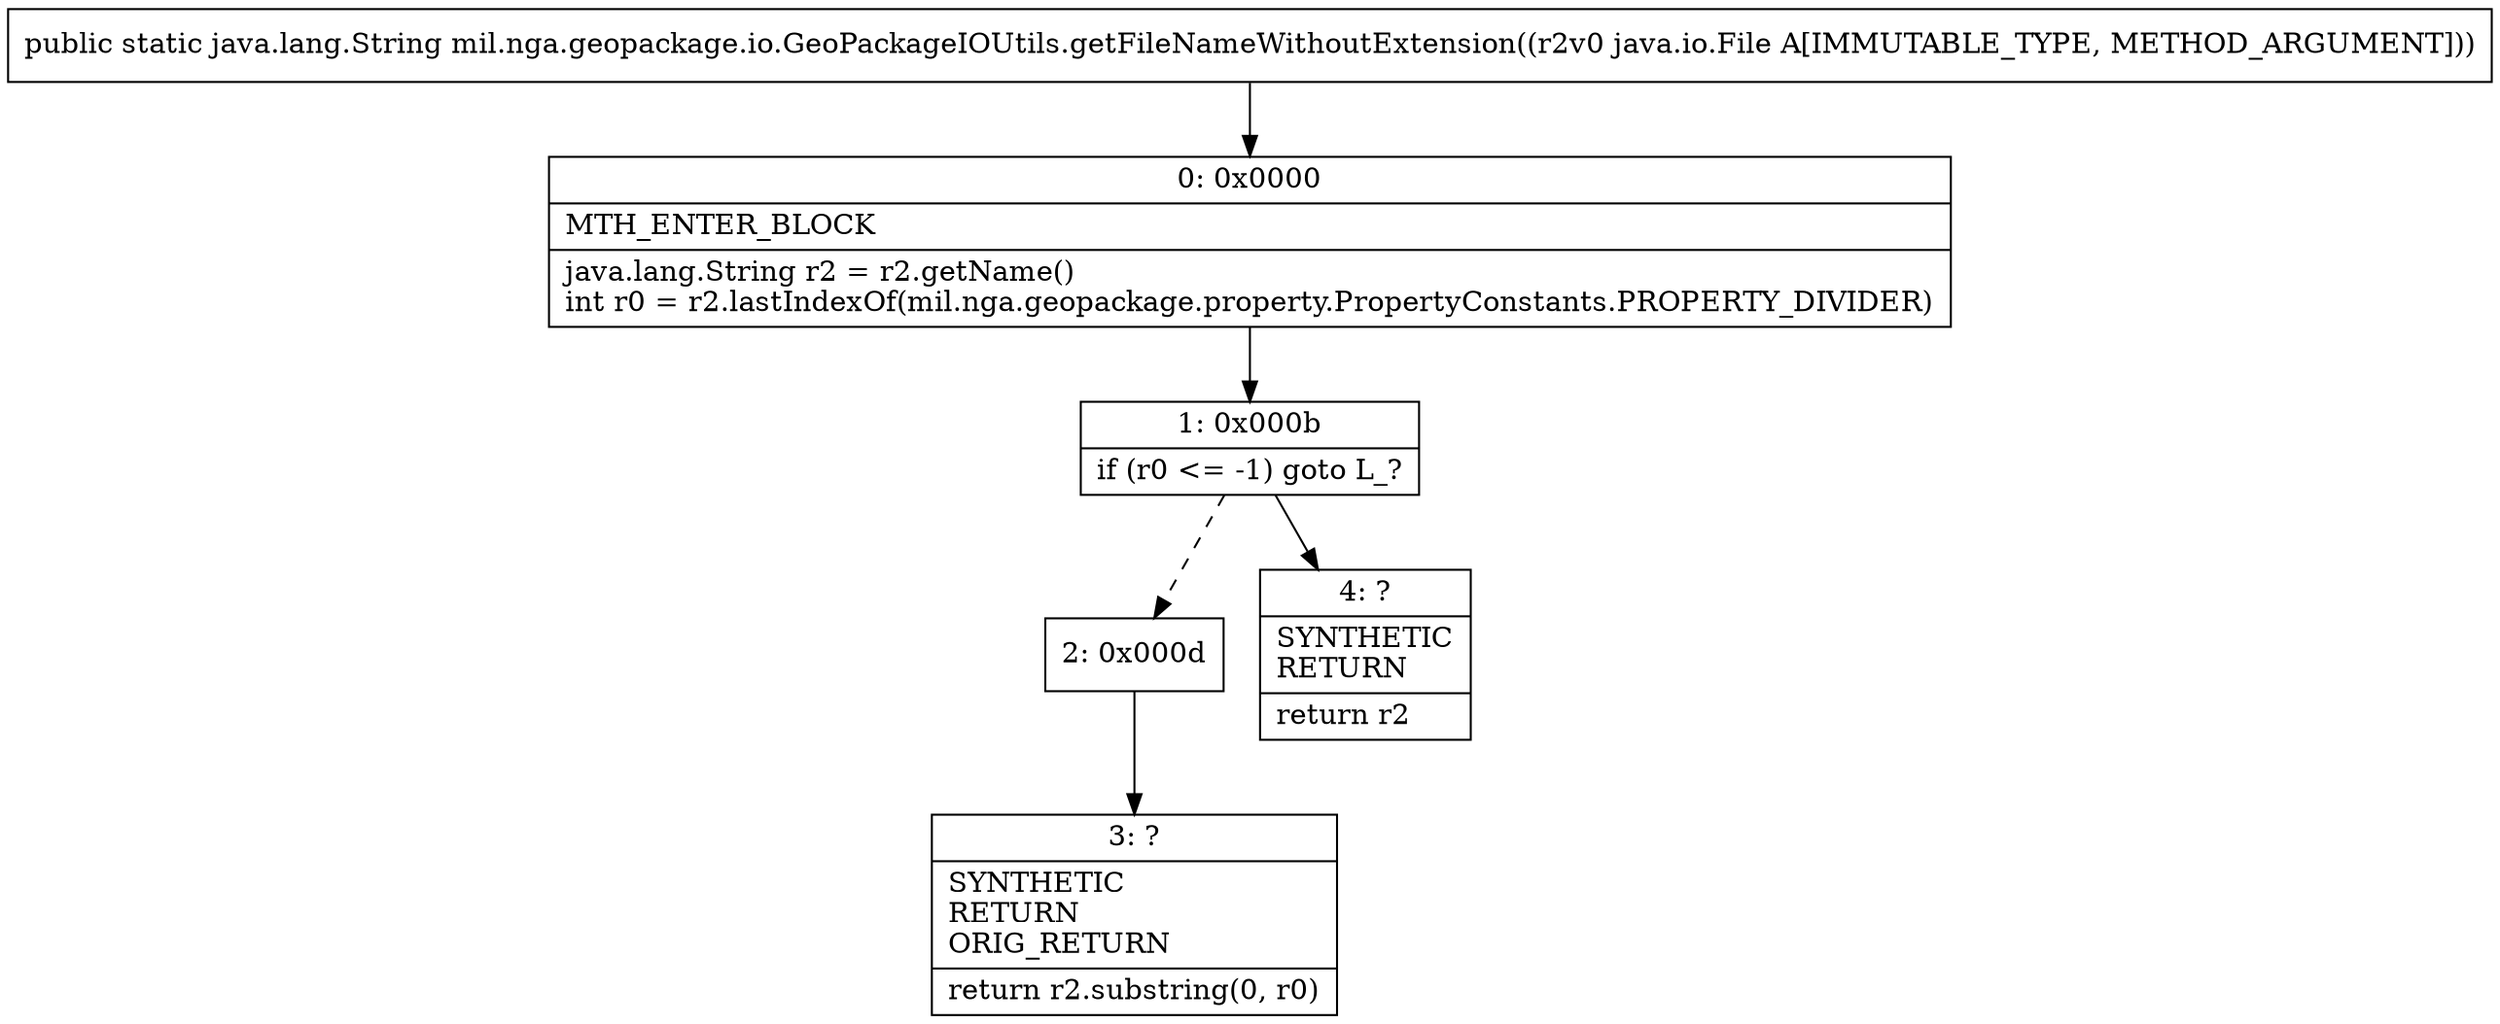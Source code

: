 digraph "CFG formil.nga.geopackage.io.GeoPackageIOUtils.getFileNameWithoutExtension(Ljava\/io\/File;)Ljava\/lang\/String;" {
Node_0 [shape=record,label="{0\:\ 0x0000|MTH_ENTER_BLOCK\l|java.lang.String r2 = r2.getName()\lint r0 = r2.lastIndexOf(mil.nga.geopackage.property.PropertyConstants.PROPERTY_DIVIDER)\l}"];
Node_1 [shape=record,label="{1\:\ 0x000b|if (r0 \<= \-1) goto L_?\l}"];
Node_2 [shape=record,label="{2\:\ 0x000d}"];
Node_3 [shape=record,label="{3\:\ ?|SYNTHETIC\lRETURN\lORIG_RETURN\l|return r2.substring(0, r0)\l}"];
Node_4 [shape=record,label="{4\:\ ?|SYNTHETIC\lRETURN\l|return r2\l}"];
MethodNode[shape=record,label="{public static java.lang.String mil.nga.geopackage.io.GeoPackageIOUtils.getFileNameWithoutExtension((r2v0 java.io.File A[IMMUTABLE_TYPE, METHOD_ARGUMENT])) }"];
MethodNode -> Node_0;
Node_0 -> Node_1;
Node_1 -> Node_2[style=dashed];
Node_1 -> Node_4;
Node_2 -> Node_3;
}

